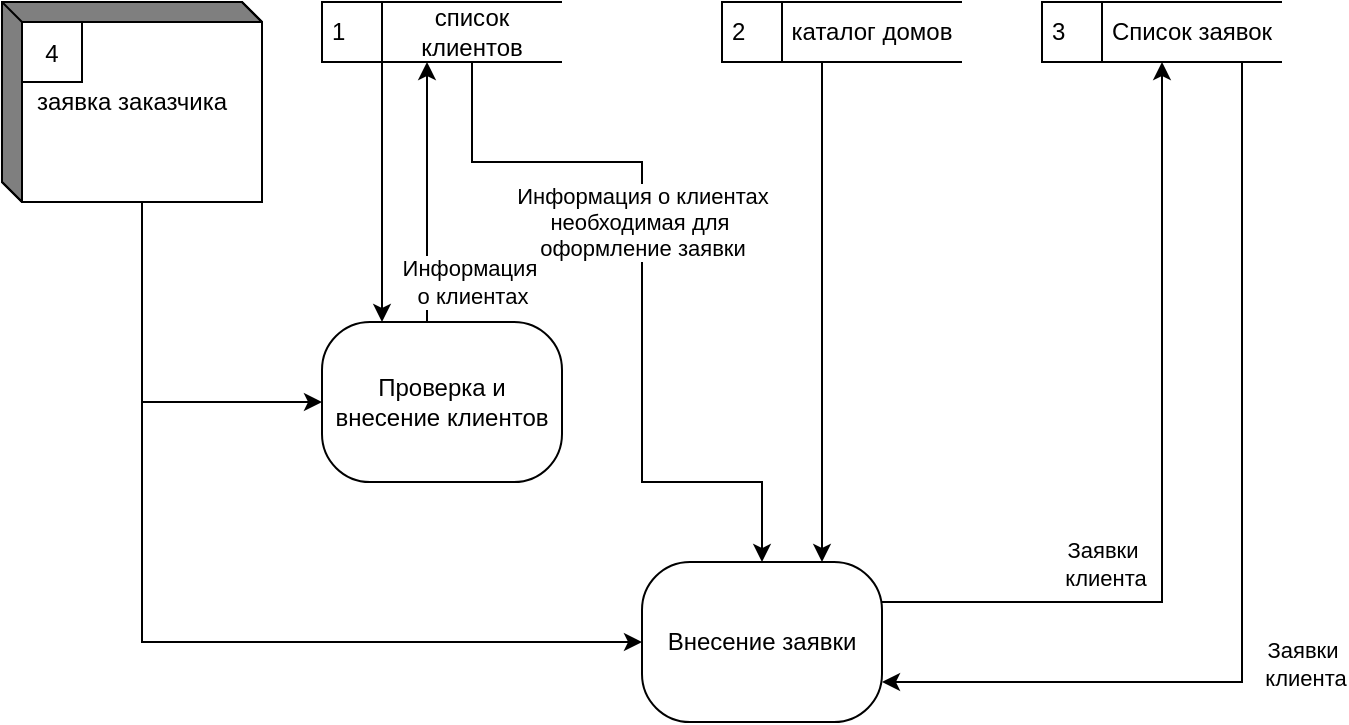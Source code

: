 <mxfile version="27.0.5">
  <diagram name="Страница — 1" id="8z71WTpktYbtwJwMkliS">
    <mxGraphModel dx="1397" dy="797" grid="1" gridSize="10" guides="1" tooltips="1" connect="1" arrows="1" fold="1" page="1" pageScale="1" pageWidth="827" pageHeight="1169" math="0" shadow="0">
      <root>
        <mxCell id="0" />
        <mxCell id="1" parent="0" />
        <mxCell id="NrWZca9VOyHjJfnjBteP-5" style="edgeStyle=orthogonalEdgeStyle;rounded=0;orthogonalLoop=1;jettySize=auto;html=1;entryX=0;entryY=0.5;entryDx=0;entryDy=0;" edge="1" parent="1" source="NrWZca9VOyHjJfnjBteP-1" target="NrWZca9VOyHjJfnjBteP-4">
          <mxGeometry relative="1" as="geometry">
            <Array as="points">
              <mxPoint x="190" y="400" />
            </Array>
          </mxGeometry>
        </mxCell>
        <mxCell id="NrWZca9VOyHjJfnjBteP-13" style="edgeStyle=orthogonalEdgeStyle;rounded=0;orthogonalLoop=1;jettySize=auto;html=1;entryX=0;entryY=0.5;entryDx=0;entryDy=0;" edge="1" parent="1" source="NrWZca9VOyHjJfnjBteP-1" target="NrWZca9VOyHjJfnjBteP-12">
          <mxGeometry relative="1" as="geometry">
            <Array as="points">
              <mxPoint x="190" y="520" />
            </Array>
          </mxGeometry>
        </mxCell>
        <mxCell id="NrWZca9VOyHjJfnjBteP-1" value="заявка заказчика" style="html=1;dashed=0;whiteSpace=wrap;shape=mxgraph.dfd.externalEntity" vertex="1" parent="1">
          <mxGeometry x="120" y="200" width="130" height="100" as="geometry" />
        </mxCell>
        <mxCell id="NrWZca9VOyHjJfnjBteP-2" value="4" style="autosize=1;part=1;resizable=0;strokeColor=inherit;fillColor=inherit;gradientColor=inherit;" vertex="1" parent="NrWZca9VOyHjJfnjBteP-1">
          <mxGeometry width="30" height="30" relative="1" as="geometry">
            <mxPoint x="10" y="10" as="offset" />
          </mxGeometry>
        </mxCell>
        <mxCell id="NrWZca9VOyHjJfnjBteP-10" style="edgeStyle=orthogonalEdgeStyle;rounded=0;orthogonalLoop=1;jettySize=auto;html=1;entryX=0.25;entryY=1;entryDx=0;entryDy=0;" edge="1" parent="1" source="NrWZca9VOyHjJfnjBteP-4" target="NrWZca9VOyHjJfnjBteP-7">
          <mxGeometry relative="1" as="geometry">
            <Array as="points">
              <mxPoint x="333" y="295" />
            </Array>
          </mxGeometry>
        </mxCell>
        <mxCell id="NrWZca9VOyHjJfnjBteP-11" value="Информация&amp;nbsp;&lt;div&gt;о клиентах&lt;/div&gt;" style="edgeLabel;html=1;align=center;verticalAlign=middle;resizable=0;points=[];" vertex="1" connectable="0" parent="NrWZca9VOyHjJfnjBteP-10">
          <mxGeometry x="-0.601" y="1" relative="1" as="geometry">
            <mxPoint x="23" y="6" as="offset" />
          </mxGeometry>
        </mxCell>
        <mxCell id="NrWZca9VOyHjJfnjBteP-4" value="Проверка и внесение клиентов" style="rounded=1;whiteSpace=wrap;html=1;arcSize=30;" vertex="1" parent="1">
          <mxGeometry x="280" y="360" width="120" height="80" as="geometry" />
        </mxCell>
        <mxCell id="NrWZca9VOyHjJfnjBteP-6" value="1" style="html=1;dashed=0;whiteSpace=wrap;shape=mxgraph.dfd.dataStoreID;align=left;spacingLeft=3;points=[[0,0],[0.5,0],[1,0],[0,0.5],[1,0.5],[0,1],[0.5,1],[1,1]];" vertex="1" parent="1">
          <mxGeometry x="280" y="200" width="120" height="30" as="geometry" />
        </mxCell>
        <mxCell id="NrWZca9VOyHjJfnjBteP-8" style="edgeStyle=orthogonalEdgeStyle;rounded=0;orthogonalLoop=1;jettySize=auto;html=1;entryX=0.25;entryY=0;entryDx=0;entryDy=0;" edge="1" parent="1" source="NrWZca9VOyHjJfnjBteP-7" target="NrWZca9VOyHjJfnjBteP-4">
          <mxGeometry relative="1" as="geometry">
            <Array as="points">
              <mxPoint x="310" y="260" />
              <mxPoint x="310" y="260" />
            </Array>
          </mxGeometry>
        </mxCell>
        <mxCell id="NrWZca9VOyHjJfnjBteP-14" style="edgeStyle=orthogonalEdgeStyle;rounded=0;orthogonalLoop=1;jettySize=auto;html=1;entryX=0.5;entryY=0;entryDx=0;entryDy=0;" edge="1" parent="1" source="NrWZca9VOyHjJfnjBteP-7" target="NrWZca9VOyHjJfnjBteP-12">
          <mxGeometry relative="1" as="geometry">
            <Array as="points">
              <mxPoint x="355" y="280" />
              <mxPoint x="440" y="280" />
              <mxPoint x="440" y="440" />
              <mxPoint x="500" y="440" />
            </Array>
          </mxGeometry>
        </mxCell>
        <mxCell id="NrWZca9VOyHjJfnjBteP-24" value="Информация о клиентах&lt;div&gt;необходимая для&amp;nbsp;&lt;/div&gt;&lt;div&gt;оформление заявки&lt;/div&gt;" style="edgeLabel;html=1;align=center;verticalAlign=middle;resizable=0;points=[];" vertex="1" connectable="0" parent="NrWZca9VOyHjJfnjBteP-14">
          <mxGeometry x="0.299" relative="1" as="geometry">
            <mxPoint y="-92" as="offset" />
          </mxGeometry>
        </mxCell>
        <mxCell id="NrWZca9VOyHjJfnjBteP-7" value="список клиентов" style="text;html=1;align=center;verticalAlign=middle;whiteSpace=wrap;rounded=0;" vertex="1" parent="1">
          <mxGeometry x="310" y="200" width="90" height="30" as="geometry" />
        </mxCell>
        <mxCell id="NrWZca9VOyHjJfnjBteP-17" style="edgeStyle=orthogonalEdgeStyle;rounded=0;orthogonalLoop=1;jettySize=auto;html=1;entryX=0.5;entryY=1;entryDx=0;entryDy=0;endArrow=none;startFill=1;startArrow=classic;" edge="1" parent="1" source="NrWZca9VOyHjJfnjBteP-12" target="NrWZca9VOyHjJfnjBteP-16">
          <mxGeometry relative="1" as="geometry">
            <Array as="points">
              <mxPoint x="530" y="230" />
            </Array>
          </mxGeometry>
        </mxCell>
        <mxCell id="NrWZca9VOyHjJfnjBteP-21" style="edgeStyle=orthogonalEdgeStyle;rounded=0;orthogonalLoop=1;jettySize=auto;html=1;entryX=0.5;entryY=1;entryDx=0;entryDy=0;" edge="1" parent="1" source="NrWZca9VOyHjJfnjBteP-12" target="NrWZca9VOyHjJfnjBteP-20">
          <mxGeometry relative="1" as="geometry">
            <Array as="points">
              <mxPoint x="700" y="500" />
            </Array>
          </mxGeometry>
        </mxCell>
        <mxCell id="NrWZca9VOyHjJfnjBteP-25" value="Заявки&lt;div&gt;&amp;nbsp;клиента&lt;/div&gt;" style="edgeLabel;html=1;align=center;verticalAlign=middle;resizable=0;points=[];" vertex="1" connectable="0" parent="NrWZca9VOyHjJfnjBteP-21">
          <mxGeometry x="-0.022" y="1" relative="1" as="geometry">
            <mxPoint x="-29" y="41" as="offset" />
          </mxGeometry>
        </mxCell>
        <mxCell id="NrWZca9VOyHjJfnjBteP-26" value="&lt;div&gt;Заявки&lt;/div&gt;&lt;div&gt;&amp;nbsp;клиента&lt;/div&gt;" style="edgeLabel;html=1;align=center;verticalAlign=middle;resizable=0;points=[];" vertex="1" connectable="0" parent="NrWZca9VOyHjJfnjBteP-21">
          <mxGeometry x="-0.022" y="1" relative="1" as="geometry">
            <mxPoint x="71" y="91" as="offset" />
          </mxGeometry>
        </mxCell>
        <mxCell id="NrWZca9VOyHjJfnjBteP-12" value="Внесение заявки" style="rounded=1;whiteSpace=wrap;html=1;arcSize=30;" vertex="1" parent="1">
          <mxGeometry x="440" y="480" width="120" height="80" as="geometry" />
        </mxCell>
        <mxCell id="NrWZca9VOyHjJfnjBteP-16" value="2" style="html=1;dashed=0;whiteSpace=wrap;shape=mxgraph.dfd.dataStoreID;align=left;spacingLeft=3;points=[[0,0],[0.5,0],[1,0],[0,0.5],[1,0.5],[0,1],[0.5,1],[1,1]];" vertex="1" parent="1">
          <mxGeometry x="480" y="200" width="120" height="30" as="geometry" />
        </mxCell>
        <mxCell id="NrWZca9VOyHjJfnjBteP-18" value="каталог домов" style="text;html=1;align=center;verticalAlign=middle;whiteSpace=wrap;rounded=0;" vertex="1" parent="1">
          <mxGeometry x="510" y="200" width="90" height="30" as="geometry" />
        </mxCell>
        <mxCell id="NrWZca9VOyHjJfnjBteP-22" style="edgeStyle=orthogonalEdgeStyle;rounded=0;orthogonalLoop=1;jettySize=auto;html=1;entryX=1;entryY=0.75;entryDx=0;entryDy=0;" edge="1" parent="1" source="NrWZca9VOyHjJfnjBteP-20" target="NrWZca9VOyHjJfnjBteP-12">
          <mxGeometry relative="1" as="geometry">
            <Array as="points">
              <mxPoint x="740" y="540" />
            </Array>
          </mxGeometry>
        </mxCell>
        <mxCell id="NrWZca9VOyHjJfnjBteP-20" value="3" style="html=1;dashed=0;whiteSpace=wrap;shape=mxgraph.dfd.dataStoreID;align=left;spacingLeft=3;points=[[0,0],[0.5,0],[1,0],[0,0.5],[1,0.5],[0,1],[0.5,1],[1,1]];" vertex="1" parent="1">
          <mxGeometry x="640" y="200" width="120" height="30" as="geometry" />
        </mxCell>
        <mxCell id="NrWZca9VOyHjJfnjBteP-23" value="Список заявок" style="text;html=1;align=center;verticalAlign=middle;whiteSpace=wrap;rounded=0;" vertex="1" parent="1">
          <mxGeometry x="670" y="200" width="90" height="30" as="geometry" />
        </mxCell>
      </root>
    </mxGraphModel>
  </diagram>
</mxfile>
